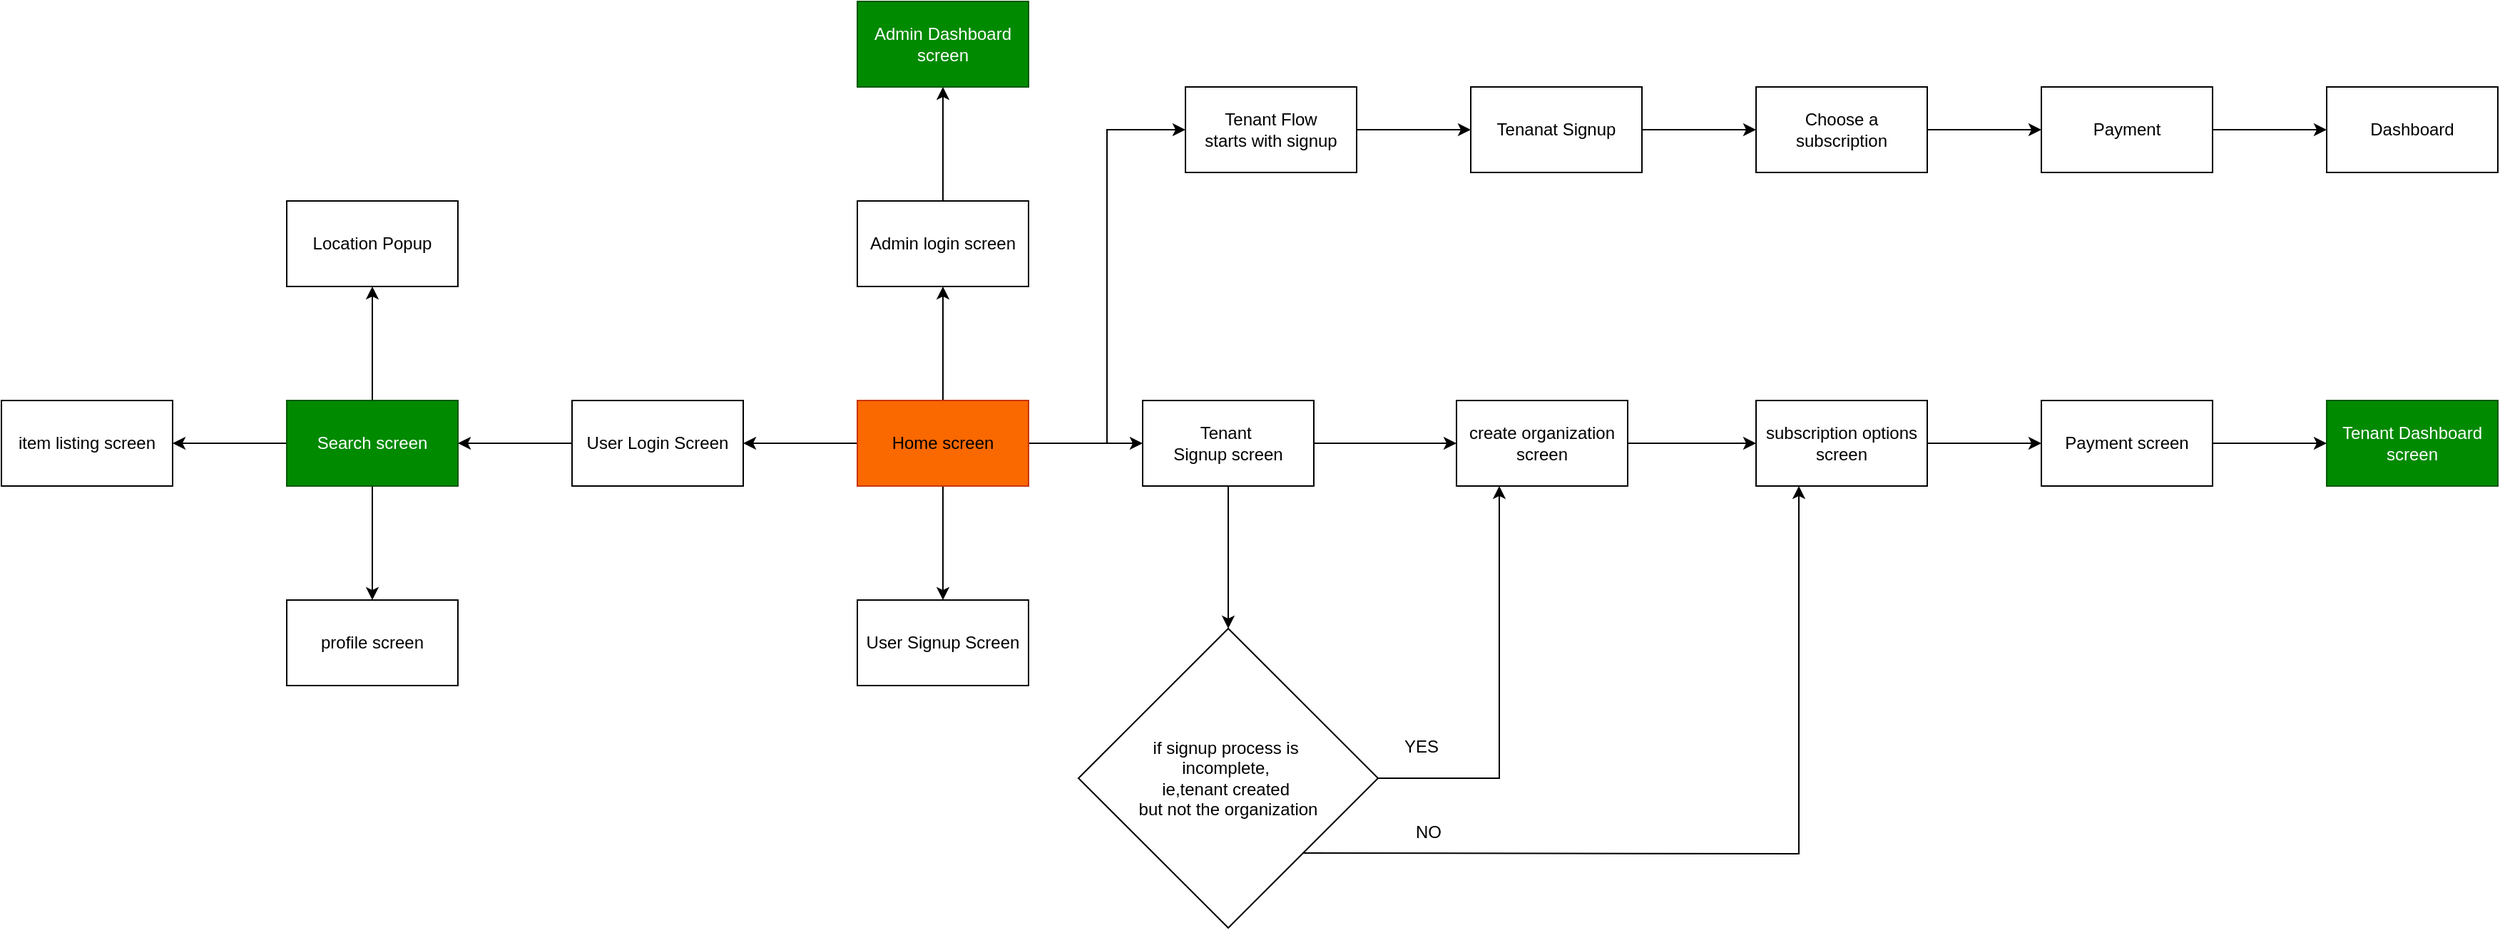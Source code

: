 <mxfile version="27.0.9" pages="2">
  <diagram name="FLOW" id="DQiXowTmX6vfLZcLk9Yl">
    <mxGraphModel dx="3266" dy="1248" grid="1" gridSize="10" guides="1" tooltips="1" connect="1" arrows="1" fold="1" page="0" pageScale="1" pageWidth="850" pageHeight="1100" math="0" shadow="0">
      <root>
        <mxCell id="0" />
        <mxCell id="1" parent="0" />
        <mxCell id="dk083LVJknrh3FxBsCgS-3" value="" style="edgeStyle=orthogonalEdgeStyle;rounded=0;orthogonalLoop=1;jettySize=auto;html=1;" parent="1" source="dk083LVJknrh3FxBsCgS-1" target="dk083LVJknrh3FxBsCgS-2" edge="1">
          <mxGeometry relative="1" as="geometry" />
        </mxCell>
        <mxCell id="dk083LVJknrh3FxBsCgS-1" value="&lt;div&gt;&lt;br&gt;&lt;/div&gt;Tenant Flow&lt;div&gt;starts with signup&lt;br&gt;&lt;div&gt;&lt;br&gt;&lt;/div&gt;&lt;/div&gt;" style="rounded=0;whiteSpace=wrap;html=1;" parent="1" vertex="1">
          <mxGeometry x="-20" y="140" width="120" height="60" as="geometry" />
        </mxCell>
        <mxCell id="dk083LVJknrh3FxBsCgS-5" value="" style="edgeStyle=orthogonalEdgeStyle;rounded=0;orthogonalLoop=1;jettySize=auto;html=1;" parent="1" source="dk083LVJknrh3FxBsCgS-2" target="dk083LVJknrh3FxBsCgS-4" edge="1">
          <mxGeometry relative="1" as="geometry" />
        </mxCell>
        <mxCell id="dk083LVJknrh3FxBsCgS-2" value="&lt;div&gt;&lt;br&gt;&lt;/div&gt;&lt;div&gt;Tenanat Signup&lt;/div&gt;&lt;div&gt;&lt;br&gt;&lt;/div&gt;" style="whiteSpace=wrap;html=1;rounded=0;" parent="1" vertex="1">
          <mxGeometry x="180" y="140" width="120" height="60" as="geometry" />
        </mxCell>
        <mxCell id="dk083LVJknrh3FxBsCgS-7" value="" style="edgeStyle=orthogonalEdgeStyle;rounded=0;orthogonalLoop=1;jettySize=auto;html=1;" parent="1" source="dk083LVJknrh3FxBsCgS-4" target="dk083LVJknrh3FxBsCgS-6" edge="1">
          <mxGeometry relative="1" as="geometry" />
        </mxCell>
        <mxCell id="dk083LVJknrh3FxBsCgS-4" value="Choose a subscription" style="whiteSpace=wrap;html=1;rounded=0;" parent="1" vertex="1">
          <mxGeometry x="380" y="140" width="120" height="60" as="geometry" />
        </mxCell>
        <mxCell id="dk083LVJknrh3FxBsCgS-9" value="" style="edgeStyle=orthogonalEdgeStyle;rounded=0;orthogonalLoop=1;jettySize=auto;html=1;" parent="1" source="dk083LVJknrh3FxBsCgS-6" target="dk083LVJknrh3FxBsCgS-8" edge="1">
          <mxGeometry relative="1" as="geometry" />
        </mxCell>
        <mxCell id="dk083LVJknrh3FxBsCgS-6" value="&lt;div&gt;&lt;br&gt;&lt;/div&gt;Payment&lt;div&gt;&lt;br&gt;&lt;/div&gt;" style="whiteSpace=wrap;html=1;rounded=0;" parent="1" vertex="1">
          <mxGeometry x="580" y="140" width="120" height="60" as="geometry" />
        </mxCell>
        <mxCell id="dk083LVJknrh3FxBsCgS-8" value="Dashboard" style="whiteSpace=wrap;html=1;rounded=0;" parent="1" vertex="1">
          <mxGeometry x="780" y="140" width="120" height="60" as="geometry" />
        </mxCell>
        <mxCell id="dk083LVJknrh3FxBsCgS-11" style="edgeStyle=orthogonalEdgeStyle;rounded=0;orthogonalLoop=1;jettySize=auto;html=1;entryX=0;entryY=0.5;entryDx=0;entryDy=0;" parent="1" source="dk083LVJknrh3FxBsCgS-10" target="dk083LVJknrh3FxBsCgS-1" edge="1">
          <mxGeometry relative="1" as="geometry" />
        </mxCell>
        <mxCell id="dk083LVJknrh3FxBsCgS-13" value="" style="edgeStyle=orthogonalEdgeStyle;rounded=0;orthogonalLoop=1;jettySize=auto;html=1;" parent="1" source="dk083LVJknrh3FxBsCgS-10" target="dk083LVJknrh3FxBsCgS-12" edge="1">
          <mxGeometry relative="1" as="geometry" />
        </mxCell>
        <mxCell id="dk083LVJknrh3FxBsCgS-32" value="" style="edgeStyle=orthogonalEdgeStyle;rounded=0;orthogonalLoop=1;jettySize=auto;html=1;" parent="1" source="dk083LVJknrh3FxBsCgS-10" target="dk083LVJknrh3FxBsCgS-31" edge="1">
          <mxGeometry relative="1" as="geometry" />
        </mxCell>
        <mxCell id="dk083LVJknrh3FxBsCgS-34" value="" style="edgeStyle=orthogonalEdgeStyle;rounded=0;orthogonalLoop=1;jettySize=auto;html=1;" parent="1" source="dk083LVJknrh3FxBsCgS-10" target="dk083LVJknrh3FxBsCgS-33" edge="1">
          <mxGeometry relative="1" as="geometry" />
        </mxCell>
        <mxCell id="dk083LVJknrh3FxBsCgS-45" value="" style="edgeStyle=orthogonalEdgeStyle;rounded=0;orthogonalLoop=1;jettySize=auto;html=1;" parent="1" source="dk083LVJknrh3FxBsCgS-10" target="dk083LVJknrh3FxBsCgS-44" edge="1">
          <mxGeometry relative="1" as="geometry" />
        </mxCell>
        <mxCell id="dk083LVJknrh3FxBsCgS-10" value="Home screen" style="rounded=0;whiteSpace=wrap;html=1;fillColor=#fa6800;strokeColor=#C73500;fontColor=#000000;" parent="1" vertex="1">
          <mxGeometry x="-250" y="360" width="120" height="60" as="geometry" />
        </mxCell>
        <mxCell id="dk083LVJknrh3FxBsCgS-15" value="" style="edgeStyle=orthogonalEdgeStyle;rounded=0;orthogonalLoop=1;jettySize=auto;html=1;" parent="1" source="dk083LVJknrh3FxBsCgS-12" target="dk083LVJknrh3FxBsCgS-14" edge="1">
          <mxGeometry relative="1" as="geometry" />
        </mxCell>
        <mxCell id="dk083LVJknrh3FxBsCgS-12" value="Tenant&amp;nbsp;&lt;div&gt;Signup screen&lt;/div&gt;" style="whiteSpace=wrap;html=1;rounded=0;" parent="1" vertex="1">
          <mxGeometry x="-50" y="360" width="120" height="60" as="geometry" />
        </mxCell>
        <mxCell id="dk083LVJknrh3FxBsCgS-17" value="" style="edgeStyle=orthogonalEdgeStyle;rounded=0;orthogonalLoop=1;jettySize=auto;html=1;" parent="1" source="dk083LVJknrh3FxBsCgS-14" target="dk083LVJknrh3FxBsCgS-16" edge="1">
          <mxGeometry relative="1" as="geometry" />
        </mxCell>
        <mxCell id="dk083LVJknrh3FxBsCgS-14" value="create organization screen" style="whiteSpace=wrap;html=1;rounded=0;" parent="1" vertex="1">
          <mxGeometry x="170" y="360" width="120" height="60" as="geometry" />
        </mxCell>
        <mxCell id="dk083LVJknrh3FxBsCgS-19" value="" style="edgeStyle=orthogonalEdgeStyle;rounded=0;orthogonalLoop=1;jettySize=auto;html=1;" parent="1" source="dk083LVJknrh3FxBsCgS-16" target="dk083LVJknrh3FxBsCgS-18" edge="1">
          <mxGeometry relative="1" as="geometry" />
        </mxCell>
        <mxCell id="dk083LVJknrh3FxBsCgS-16" value="&lt;div&gt;&lt;br&gt;&lt;/div&gt;subscription options screen&lt;div&gt;&lt;br&gt;&lt;/div&gt;" style="whiteSpace=wrap;html=1;rounded=0;" parent="1" vertex="1">
          <mxGeometry x="380" y="360" width="120" height="60" as="geometry" />
        </mxCell>
        <mxCell id="dk083LVJknrh3FxBsCgS-30" value="" style="edgeStyle=orthogonalEdgeStyle;rounded=0;orthogonalLoop=1;jettySize=auto;html=1;" parent="1" source="dk083LVJknrh3FxBsCgS-18" target="dk083LVJknrh3FxBsCgS-29" edge="1">
          <mxGeometry relative="1" as="geometry" />
        </mxCell>
        <mxCell id="dk083LVJknrh3FxBsCgS-18" value="Payment screen" style="whiteSpace=wrap;html=1;rounded=0;" parent="1" vertex="1">
          <mxGeometry x="580" y="360" width="120" height="60" as="geometry" />
        </mxCell>
        <mxCell id="dk083LVJknrh3FxBsCgS-21" value="&lt;span style=&quot;text-wrap-mode: nowrap;&quot;&gt;if signup process is&amp;nbsp;&lt;/span&gt;&lt;div style=&quot;text-wrap-mode: nowrap;&quot;&gt;incomplete,&amp;nbsp;&lt;div&gt;ie,tenant created&amp;nbsp;&lt;/div&gt;&lt;div&gt;but not the organization&lt;/div&gt;&lt;/div&gt;" style="rhombus;whiteSpace=wrap;html=1;rounded=0;" parent="1" vertex="1">
          <mxGeometry x="-95" y="520" width="210" height="210" as="geometry" />
        </mxCell>
        <mxCell id="dk083LVJknrh3FxBsCgS-24" value="" style="endArrow=classic;html=1;rounded=0;exitX=0.5;exitY=1;exitDx=0;exitDy=0;entryX=0.5;entryY=0;entryDx=0;entryDy=0;" parent="1" source="dk083LVJknrh3FxBsCgS-12" target="dk083LVJknrh3FxBsCgS-21" edge="1">
          <mxGeometry width="50" height="50" relative="1" as="geometry">
            <mxPoint x="400" y="390" as="sourcePoint" />
            <mxPoint x="450" y="340" as="targetPoint" />
          </mxGeometry>
        </mxCell>
        <mxCell id="dk083LVJknrh3FxBsCgS-25" value="" style="endArrow=classic;html=1;rounded=0;entryX=0.25;entryY=1;entryDx=0;entryDy=0;exitX=1;exitY=0.5;exitDx=0;exitDy=0;" parent="1" source="dk083LVJknrh3FxBsCgS-21" target="dk083LVJknrh3FxBsCgS-14" edge="1">
          <mxGeometry width="50" height="50" relative="1" as="geometry">
            <mxPoint x="400" y="390" as="sourcePoint" />
            <mxPoint x="450" y="340" as="targetPoint" />
            <Array as="points">
              <mxPoint x="200" y="625" />
            </Array>
          </mxGeometry>
        </mxCell>
        <mxCell id="dk083LVJknrh3FxBsCgS-26" value="YES" style="text;html=1;align=center;verticalAlign=middle;resizable=0;points=[];autosize=1;strokeColor=none;fillColor=none;" parent="1" vertex="1">
          <mxGeometry x="120" y="588" width="50" height="30" as="geometry" />
        </mxCell>
        <mxCell id="dk083LVJknrh3FxBsCgS-27" value="" style="endArrow=classic;html=1;rounded=0;entryX=0.25;entryY=1;entryDx=0;entryDy=0;exitX=1;exitY=1;exitDx=0;exitDy=0;" parent="1" source="dk083LVJknrh3FxBsCgS-21" target="dk083LVJknrh3FxBsCgS-16" edge="1">
          <mxGeometry width="50" height="50" relative="1" as="geometry">
            <mxPoint x="400" y="390" as="sourcePoint" />
            <mxPoint x="450" y="340" as="targetPoint" />
            <Array as="points">
              <mxPoint x="410" y="678" />
            </Array>
          </mxGeometry>
        </mxCell>
        <mxCell id="dk083LVJknrh3FxBsCgS-28" value="NO" style="text;html=1;align=center;verticalAlign=middle;resizable=0;points=[];autosize=1;strokeColor=none;fillColor=none;" parent="1" vertex="1">
          <mxGeometry x="130" y="648" width="40" height="30" as="geometry" />
        </mxCell>
        <mxCell id="dk083LVJknrh3FxBsCgS-29" value="Tenant Dashboard screen" style="whiteSpace=wrap;html=1;rounded=0;fillColor=#008a00;strokeColor=#005700;fontColor=#ffffff;" parent="1" vertex="1">
          <mxGeometry x="780" y="360" width="120" height="60" as="geometry" />
        </mxCell>
        <mxCell id="dk083LVJknrh3FxBsCgS-31" value="User Signup Screen" style="whiteSpace=wrap;html=1;rounded=0;" parent="1" vertex="1">
          <mxGeometry x="-250" y="500" width="120" height="60" as="geometry" />
        </mxCell>
        <mxCell id="dk083LVJknrh3FxBsCgS-36" value="" style="edgeStyle=orthogonalEdgeStyle;rounded=0;orthogonalLoop=1;jettySize=auto;html=1;" parent="1" source="dk083LVJknrh3FxBsCgS-33" target="dk083LVJknrh3FxBsCgS-35" edge="1">
          <mxGeometry relative="1" as="geometry" />
        </mxCell>
        <mxCell id="dk083LVJknrh3FxBsCgS-33" value="User Login Screen" style="whiteSpace=wrap;html=1;rounded=0;" parent="1" vertex="1">
          <mxGeometry x="-450" y="360" width="120" height="60" as="geometry" />
        </mxCell>
        <mxCell id="dk083LVJknrh3FxBsCgS-38" value="" style="edgeStyle=orthogonalEdgeStyle;rounded=0;orthogonalLoop=1;jettySize=auto;html=1;" parent="1" source="dk083LVJknrh3FxBsCgS-35" target="dk083LVJknrh3FxBsCgS-37" edge="1">
          <mxGeometry relative="1" as="geometry" />
        </mxCell>
        <mxCell id="dk083LVJknrh3FxBsCgS-40" value="" style="edgeStyle=orthogonalEdgeStyle;rounded=0;orthogonalLoop=1;jettySize=auto;html=1;" parent="1" source="dk083LVJknrh3FxBsCgS-35" target="dk083LVJknrh3FxBsCgS-39" edge="1">
          <mxGeometry relative="1" as="geometry" />
        </mxCell>
        <mxCell id="dk083LVJknrh3FxBsCgS-42" value="" style="edgeStyle=orthogonalEdgeStyle;rounded=0;orthogonalLoop=1;jettySize=auto;html=1;" parent="1" source="dk083LVJknrh3FxBsCgS-35" target="dk083LVJknrh3FxBsCgS-41" edge="1">
          <mxGeometry relative="1" as="geometry" />
        </mxCell>
        <mxCell id="dk083LVJknrh3FxBsCgS-35" value="Search screen" style="whiteSpace=wrap;html=1;rounded=0;fillColor=#008a00;strokeColor=#005700;fontColor=#ffffff;" parent="1" vertex="1">
          <mxGeometry x="-650" y="360" width="120" height="60" as="geometry" />
        </mxCell>
        <mxCell id="dk083LVJknrh3FxBsCgS-37" value="item listing screen" style="whiteSpace=wrap;html=1;rounded=0;" parent="1" vertex="1">
          <mxGeometry x="-850" y="360" width="120" height="60" as="geometry" />
        </mxCell>
        <mxCell id="dk083LVJknrh3FxBsCgS-39" value="profile screen" style="whiteSpace=wrap;html=1;rounded=0;" parent="1" vertex="1">
          <mxGeometry x="-650" y="500" width="120" height="60" as="geometry" />
        </mxCell>
        <mxCell id="dk083LVJknrh3FxBsCgS-41" value="Location Popup" style="whiteSpace=wrap;html=1;rounded=0;" parent="1" vertex="1">
          <mxGeometry x="-650" y="220" width="120" height="60" as="geometry" />
        </mxCell>
        <mxCell id="dk083LVJknrh3FxBsCgS-47" value="" style="edgeStyle=orthogonalEdgeStyle;rounded=0;orthogonalLoop=1;jettySize=auto;html=1;" parent="1" source="dk083LVJknrh3FxBsCgS-44" target="dk083LVJknrh3FxBsCgS-46" edge="1">
          <mxGeometry relative="1" as="geometry" />
        </mxCell>
        <mxCell id="dk083LVJknrh3FxBsCgS-44" value="&lt;div&gt;&lt;br&gt;&lt;/div&gt;Admin login screen&lt;div&gt;&lt;br&gt;&lt;/div&gt;" style="whiteSpace=wrap;html=1;fillColor=none;strokeColor=default;rounded=0;" parent="1" vertex="1">
          <mxGeometry x="-250" y="220" width="120" height="60" as="geometry" />
        </mxCell>
        <mxCell id="dk083LVJknrh3FxBsCgS-46" value="Admin Dashboard screen" style="whiteSpace=wrap;html=1;fillColor=#008a00;rounded=0;strokeColor=#005700;fontColor=#ffffff;" parent="1" vertex="1">
          <mxGeometry x="-250" y="80" width="120" height="60" as="geometry" />
        </mxCell>
      </root>
    </mxGraphModel>
  </diagram>
  <diagram id="iBBmpX7QMeskrRRBkz4k" name="ENTITIES">
    <mxGraphModel dx="1776" dy="752" grid="1" gridSize="10" guides="1" tooltips="1" connect="1" arrows="1" fold="1" page="0" pageScale="1" pageWidth="850" pageHeight="1100" math="0" shadow="0">
      <root>
        <mxCell id="0" />
        <mxCell id="1" parent="0" />
        <mxCell id="fpno_A_JdcjbKyPuqFim-1" value="User" style="swimlane;childLayout=stackLayout;horizontal=1;startSize=50;horizontalStack=0;rounded=1;fontSize=14;fontStyle=0;strokeWidth=2;resizeParent=0;resizeLast=1;shadow=0;dashed=0;align=center;arcSize=4;whiteSpace=wrap;html=1;" parent="1" vertex="1">
          <mxGeometry x="310" y="530" width="160" height="250" as="geometry">
            <mxRectangle x="350" y="560" width="70" height="50" as="alternateBounds" />
          </mxGeometry>
        </mxCell>
        <mxCell id="fpno_A_JdcjbKyPuqFim-2" value="+id&lt;div&gt;+email&lt;br&gt;+password&lt;br&gt;+role&lt;div&gt;+tenantId&lt;/div&gt;&lt;div&gt;+tenant&lt;/div&gt;&lt;div&gt;+loginMethod&lt;/div&gt;&lt;div&gt;+tokenids&lt;/div&gt;&lt;div&gt;+tokens&lt;/div&gt;&lt;div&gt;+isEmailVerified&lt;/div&gt;&lt;div&gt;+image&lt;/div&gt;&lt;div&gt;+isActive&lt;/div&gt;&lt;/div&gt;" style="align=left;strokeColor=none;fillColor=none;spacingLeft=4;spacingRight=4;fontSize=12;verticalAlign=top;resizable=0;rotatable=0;part=1;html=1;whiteSpace=wrap;" parent="fpno_A_JdcjbKyPuqFim-1" vertex="1">
          <mxGeometry y="50" width="160" height="200" as="geometry" />
        </mxCell>
        <mxCell id="fpno_A_JdcjbKyPuqFim-3" style="edgeStyle=orthogonalEdgeStyle;rounded=0;orthogonalLoop=1;jettySize=auto;html=1;exitX=0.5;exitY=1;exitDx=0;exitDy=0;" parent="fpno_A_JdcjbKyPuqFim-1" source="fpno_A_JdcjbKyPuqFim-2" target="fpno_A_JdcjbKyPuqFim-2" edge="1">
          <mxGeometry relative="1" as="geometry" />
        </mxCell>
        <mxCell id="fpno_A_JdcjbKyPuqFim-4" value="Tenant" style="swimlane;childLayout=stackLayout;horizontal=1;startSize=50;horizontalStack=0;rounded=1;fontSize=14;fontStyle=0;strokeWidth=2;resizeParent=0;resizeLast=1;shadow=0;dashed=0;align=center;arcSize=4;whiteSpace=wrap;html=1;" parent="1" vertex="1">
          <mxGeometry x="-60" y="530" width="160" height="250" as="geometry" />
        </mxCell>
        <mxCell id="fpno_A_JdcjbKyPuqFim-5" value="+id&lt;br&gt;+name&lt;br&gt;+addressId&lt;div&gt;+address&lt;/div&gt;&lt;div&gt;+mobile&lt;/div&gt;&lt;div&gt;+phone&lt;/div&gt;&lt;div&gt;+email&lt;/div&gt;&lt;div&gt;+supportEmail&lt;/div&gt;&lt;div&gt;+website&lt;/div&gt;&lt;div&gt;+latitude&lt;/div&gt;&lt;div&gt;+longitude&lt;/div&gt;&lt;div&gt;+logo&lt;/div&gt;" style="align=left;strokeColor=none;fillColor=none;spacingLeft=4;spacingRight=4;fontSize=12;verticalAlign=top;resizable=0;rotatable=0;part=1;html=1;whiteSpace=wrap;" parent="fpno_A_JdcjbKyPuqFim-4" vertex="1">
          <mxGeometry y="50" width="160" height="200" as="geometry" />
        </mxCell>
        <mxCell id="fpno_A_JdcjbKyPuqFim-7" value="" style="edgeStyle=entityRelationEdgeStyle;fontSize=12;html=1;endArrow=ERmandOne;startArrow=ERmandOne;rounded=0;exitX=1.025;exitY=0.045;exitDx=0;exitDy=0;exitPerimeter=0;" parent="1" source="fpno_A_JdcjbKyPuqFim-5" edge="1">
          <mxGeometry width="100" height="100" relative="1" as="geometry">
            <mxPoint x="380" y="690" as="sourcePoint" />
            <mxPoint x="300" y="660" as="targetPoint" />
          </mxGeometry>
        </mxCell>
        <mxCell id="fpno_A_JdcjbKyPuqFim-8" value="Token" style="swimlane;childLayout=stackLayout;horizontal=1;startSize=50;horizontalStack=0;rounded=1;fontSize=14;fontStyle=0;strokeWidth=2;resizeParent=0;resizeLast=1;shadow=0;dashed=0;align=center;arcSize=4;whiteSpace=wrap;html=1;" parent="1" vertex="1">
          <mxGeometry x="310" y="370" width="160" height="120" as="geometry" />
        </mxCell>
        <mxCell id="fpno_A_JdcjbKyPuqFim-9" value="+id&lt;br&gt;+token&lt;br&gt;+&lt;span style=&quot;color: rgb(177, 216, 225); background-color: rgb(13, 17, 23); white-space: pre;&quot;&gt;&lt;font face=&quot;Helvetica&quot; style=&quot;font-size: 11px;&quot;&gt;isExpired&lt;/font&gt;&lt;/span&gt;" style="align=left;strokeColor=none;fillColor=none;spacingLeft=4;spacingRight=4;fontSize=12;verticalAlign=top;resizable=0;rotatable=0;part=1;html=1;whiteSpace=wrap;" parent="fpno_A_JdcjbKyPuqFim-8" vertex="1">
          <mxGeometry y="50" width="160" height="70" as="geometry" />
        </mxCell>
        <mxCell id="fpno_A_JdcjbKyPuqFim-12" value="" style="edgeStyle=entityRelationEdgeStyle;fontSize=12;html=1;endArrow=ERoneToMany;rounded=0;exitX=1;exitY=0.072;exitDx=0;exitDy=0;exitPerimeter=0;" parent="1" source="fpno_A_JdcjbKyPuqFim-2" target="fpno_A_JdcjbKyPuqFim-9" edge="1">
          <mxGeometry width="100" height="100" relative="1" as="geometry">
            <mxPoint x="600" y="610" as="sourcePoint" />
            <mxPoint x="290" y="320" as="targetPoint" />
            <Array as="points">
              <mxPoint x="970" y="480" />
            </Array>
          </mxGeometry>
        </mxCell>
        <mxCell id="fpno_A_JdcjbKyPuqFim-13" value="Address" style="swimlane;childLayout=stackLayout;horizontal=1;startSize=50;horizontalStack=0;rounded=1;fontSize=14;fontStyle=0;strokeWidth=2;resizeParent=0;resizeLast=1;shadow=0;dashed=0;align=center;arcSize=4;whiteSpace=wrap;html=1;" parent="1" vertex="1">
          <mxGeometry x="-60" y="850" width="150" height="240" as="geometry" />
        </mxCell>
        <mxCell id="fpno_A_JdcjbKyPuqFim-14" value="+id&lt;br&gt;+fullname&lt;div&gt;+mobile&lt;br&gt;+adressOne&lt;div&gt;+addressTwo&lt;/div&gt;&lt;div&gt;+latitude&lt;/div&gt;&lt;div&gt;+longitude&lt;/div&gt;&lt;div&gt;+pin-zipcode&lt;/div&gt;&lt;div&gt;+landMark&lt;/div&gt;&lt;div&gt;+country&lt;/div&gt;&lt;div&gt;+state&lt;/div&gt;&lt;/div&gt;&lt;div&gt;+city&lt;/div&gt;" style="align=left;strokeColor=none;fillColor=none;spacingLeft=4;spacingRight=4;fontSize=12;verticalAlign=top;resizable=0;rotatable=0;part=1;html=1;whiteSpace=wrap;" parent="fpno_A_JdcjbKyPuqFim-13" vertex="1">
          <mxGeometry y="50" width="150" height="190" as="geometry" />
        </mxCell>
        <mxCell id="fpno_A_JdcjbKyPuqFim-15" value="" style="edgeStyle=entityRelationEdgeStyle;fontSize=12;html=1;endArrow=ERoneToMany;rounded=0;entryX=1;entryY=0.25;entryDx=0;entryDy=0;exitX=-0.019;exitY=0.8;exitDx=0;exitDy=0;exitPerimeter=0;" parent="1" source="fpno_A_JdcjbKyPuqFim-2" target="fpno_A_JdcjbKyPuqFim-14" edge="1">
          <mxGeometry width="100" height="100" relative="1" as="geometry">
            <mxPoint x="380" y="690" as="sourcePoint" />
            <mxPoint x="480" y="590" as="targetPoint" />
          </mxGeometry>
        </mxCell>
        <mxCell id="fpno_A_JdcjbKyPuqFim-17" value="" style="edgeStyle=entityRelationEdgeStyle;fontSize=12;html=1;endArrow=ERmandOne;startArrow=ERmandOne;rounded=0;exitX=1;exitY=0.109;exitDx=0;exitDy=0;exitPerimeter=0;" parent="1" source="fpno_A_JdcjbKyPuqFim-13" edge="1">
          <mxGeometry width="100" height="100" relative="1" as="geometry">
            <mxPoint x="-250" y="940" as="sourcePoint" />
            <mxPoint x="-60" y="760" as="targetPoint" />
          </mxGeometry>
        </mxCell>
        <mxCell id="QJMoXIFyPoKrzHyIwkFg-1" value="Subscription" style="swimlane;childLayout=stackLayout;horizontal=1;startSize=50;horizontalStack=0;rounded=1;fontSize=14;fontStyle=0;strokeWidth=2;resizeParent=0;resizeLast=1;shadow=0;dashed=0;align=center;arcSize=4;whiteSpace=wrap;html=1;" vertex="1" parent="1">
          <mxGeometry x="-420" y="530" width="160" height="190" as="geometry" />
        </mxCell>
        <mxCell id="QJMoXIFyPoKrzHyIwkFg-2" value="+id: int&lt;br&gt;+name: string&lt;br&gt;+&lt;span style=&quot;color: rgb(177, 216, 225); background-color: rgb(13, 17, 23); white-space: pre;&quot;&gt;&lt;font face=&quot;Helvetica&quot; style=&quot;font-size: 11px;&quot;&gt;features [string]&lt;/font&gt;&lt;/span&gt;&lt;div&gt;&lt;span style=&quot;color: rgb(177, 216, 225); background-color: rgb(13, 17, 23); white-space: pre;&quot;&gt;&lt;font face=&quot;Helvetica&quot; style=&quot;font-size: 11px;&quot;&gt;+isPopular: boolean&lt;/font&gt;&lt;/span&gt;&lt;/div&gt;&lt;div&gt;&lt;span style=&quot;color: rgb(177, 216, 225); background-color: rgb(13, 17, 23); white-space: pre;&quot;&gt;&lt;font face=&quot;Helvetica&quot; style=&quot;font-size: 11px;&quot;&gt;+isActive: boolean&lt;/font&gt;&lt;/span&gt;&lt;/div&gt;&lt;div&gt;&lt;span style=&quot;color: rgb(177, 216, 225); background-color: rgb(13, 17, 23); white-space: pre;&quot;&gt;&lt;font face=&quot;Helvetica&quot; style=&quot;font-size: 11px;&quot;&gt;+cost: float&lt;/font&gt;&lt;/span&gt;&lt;/div&gt;&lt;div&gt;&lt;span style=&quot;color: rgb(177, 216, 225); background-color: rgb(13, 17, 23); white-space: pre;&quot;&gt;&lt;font face=&quot;Helvetica&quot; style=&quot;font-size: 11px;&quot;&gt;+priceSymbol: string&lt;/font&gt;&lt;/span&gt;&lt;/div&gt;&lt;div&gt;&lt;span style=&quot;color: rgb(177, 216, 225); background-color: rgb(13, 17, 23); white-space: pre;&quot;&gt;&lt;font face=&quot;Helvetica&quot; style=&quot;font-size: 11px;&quot;&gt;+costDuration: string&lt;/font&gt;&lt;/span&gt;&lt;/div&gt;" style="align=left;strokeColor=none;fillColor=none;spacingLeft=4;spacingRight=4;fontSize=12;verticalAlign=top;resizable=0;rotatable=0;part=1;html=1;whiteSpace=wrap;" vertex="1" parent="QJMoXIFyPoKrzHyIwkFg-1">
          <mxGeometry y="50" width="160" height="140" as="geometry" />
        </mxCell>
      </root>
    </mxGraphModel>
  </diagram>
</mxfile>
